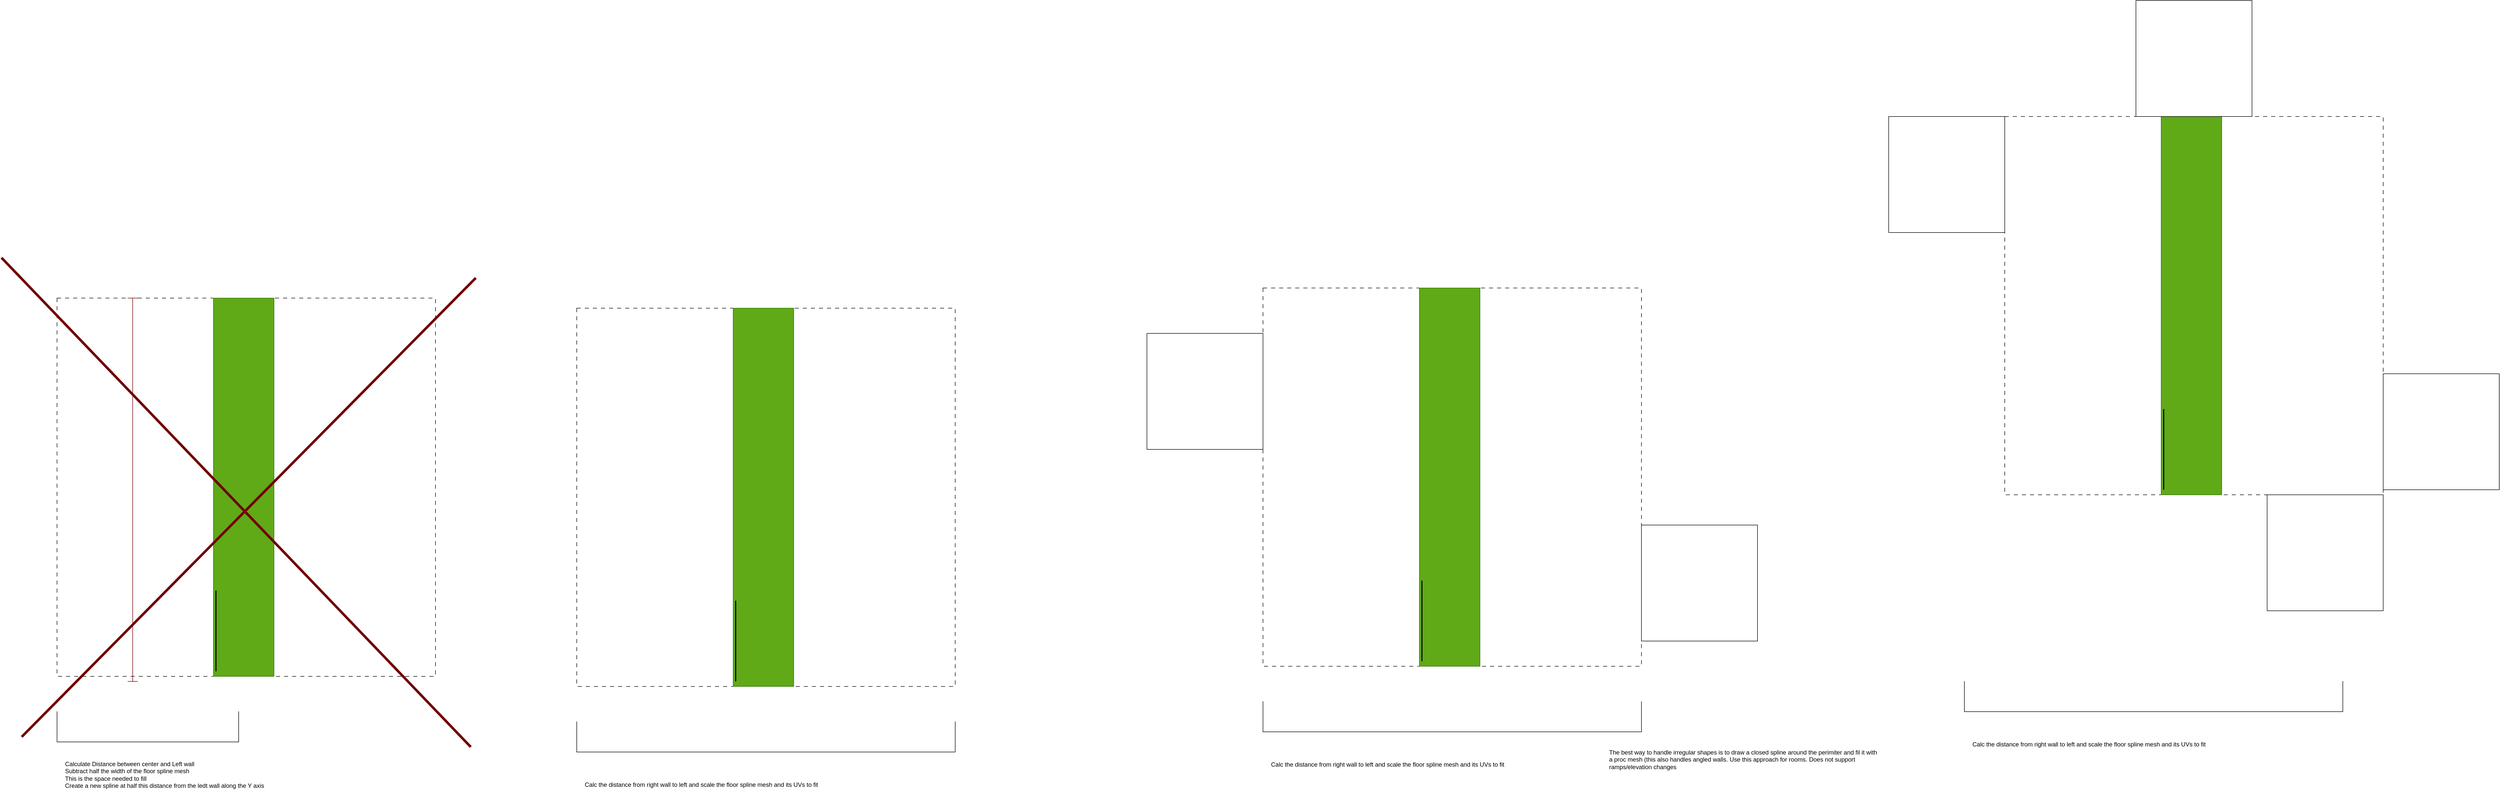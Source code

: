 <mxfile version="26.0.16">
  <diagram name="Page-1" id="r2zHQtDlIGpgURy52Ch-">
    <mxGraphModel dx="1490" dy="1514" grid="1" gridSize="10" guides="1" tooltips="1" connect="1" arrows="1" fold="1" page="1" pageScale="1" pageWidth="850" pageHeight="1100" math="0" shadow="0">
      <root>
        <mxCell id="0" />
        <mxCell id="1" parent="0" />
        <mxCell id="FfKgcZVSmkm0cXNTBG7V-1" value="" style="whiteSpace=wrap;html=1;aspect=fixed;dashed=1;dashPattern=8 8;" vertex="1" parent="1">
          <mxGeometry x="40" y="40" width="750" height="750" as="geometry" />
        </mxCell>
        <mxCell id="FfKgcZVSmkm0cXNTBG7V-4" value="" style="rounded=0;whiteSpace=wrap;html=1;fillColor=#60a917;fontColor=#ffffff;strokeColor=#2D7600;" vertex="1" parent="1">
          <mxGeometry x="350" y="40" width="120" height="750" as="geometry" />
        </mxCell>
        <mxCell id="FfKgcZVSmkm0cXNTBG7V-5" value="" style="shape=partialRectangle;whiteSpace=wrap;html=1;bottom=1;right=1;left=1;top=0;fillColor=none;routingCenterX=-0.5;" vertex="1" parent="1">
          <mxGeometry x="40" y="860" width="360" height="60" as="geometry" />
        </mxCell>
        <mxCell id="FfKgcZVSmkm0cXNTBG7V-7" value="&lt;div&gt;Calculate Distance between center and Left wall&lt;/div&gt;&lt;div&gt;Subtract half the width of the floor spline mesh&lt;/div&gt;&lt;div&gt;This is the space needed to fill&lt;/div&gt;&lt;div&gt;Create a new spline at half this distance from the ledt wall along the Y axis&lt;/div&gt;" style="text;strokeColor=none;fillColor=none;align=left;verticalAlign=middle;spacingLeft=4;spacingRight=4;overflow=hidden;points=[[0,0.5],[1,0.5]];portConstraint=eastwest;rotatable=0;whiteSpace=wrap;html=1;" vertex="1" parent="1">
          <mxGeometry x="50" y="940" width="490" height="90" as="geometry" />
        </mxCell>
        <mxCell id="FfKgcZVSmkm0cXNTBG7V-8" value="" style="line;strokeWidth=2;direction=south;html=1;" vertex="1" parent="1">
          <mxGeometry x="350" y="620" width="10" height="160" as="geometry" />
        </mxCell>
        <mxCell id="FfKgcZVSmkm0cXNTBG7V-9" value="" style="shape=crossbar;whiteSpace=wrap;html=1;rounded=1;direction=south;fillColor=#a20025;fontColor=#ffffff;strokeColor=#6F0000;" vertex="1" parent="1">
          <mxGeometry x="180" y="40" width="20" height="760" as="geometry" />
        </mxCell>
        <mxCell id="FfKgcZVSmkm0cXNTBG7V-10" value="" style="whiteSpace=wrap;html=1;aspect=fixed;dashed=1;dashPattern=8 8;" vertex="1" parent="1">
          <mxGeometry x="1070" y="60" width="750" height="750" as="geometry" />
        </mxCell>
        <mxCell id="FfKgcZVSmkm0cXNTBG7V-11" value="" style="rounded=0;whiteSpace=wrap;html=1;fillColor=#60a917;fontColor=#ffffff;strokeColor=#2D7600;" vertex="1" parent="1">
          <mxGeometry x="1380" y="60" width="120" height="750" as="geometry" />
        </mxCell>
        <mxCell id="FfKgcZVSmkm0cXNTBG7V-12" value="" style="shape=partialRectangle;whiteSpace=wrap;html=1;bottom=1;right=1;left=1;top=0;fillColor=none;routingCenterX=-0.5;" vertex="1" parent="1">
          <mxGeometry x="1070" y="880" width="750" height="60" as="geometry" />
        </mxCell>
        <mxCell id="FfKgcZVSmkm0cXNTBG7V-13" value="Calc the distance from right wall to left and scale the floor spline mesh and its UVs to fit" style="text;strokeColor=none;fillColor=none;align=left;verticalAlign=middle;spacingLeft=4;spacingRight=4;overflow=hidden;points=[[0,0.5],[1,0.5]];portConstraint=eastwest;rotatable=0;whiteSpace=wrap;html=1;" vertex="1" parent="1">
          <mxGeometry x="1080" y="960" width="490" height="90" as="geometry" />
        </mxCell>
        <mxCell id="FfKgcZVSmkm0cXNTBG7V-14" value="" style="line;strokeWidth=2;direction=south;html=1;" vertex="1" parent="1">
          <mxGeometry x="1380" y="640" width="10" height="160" as="geometry" />
        </mxCell>
        <mxCell id="FfKgcZVSmkm0cXNTBG7V-16" value="" style="endArrow=none;html=1;rounded=0;fillColor=#a20025;strokeColor=#6F0000;strokeWidth=5;" edge="1" parent="1">
          <mxGeometry width="50" height="50" relative="1" as="geometry">
            <mxPoint x="860" y="930" as="sourcePoint" />
            <mxPoint x="-70" y="-40" as="targetPoint" />
          </mxGeometry>
        </mxCell>
        <mxCell id="FfKgcZVSmkm0cXNTBG7V-17" value="" style="endArrow=none;html=1;rounded=0;fillColor=#a20025;strokeColor=#6F0000;strokeWidth=5;" edge="1" parent="1">
          <mxGeometry width="50" height="50" relative="1" as="geometry">
            <mxPoint x="870" as="sourcePoint" />
            <mxPoint x="-30" y="910" as="targetPoint" />
          </mxGeometry>
        </mxCell>
        <mxCell id="FfKgcZVSmkm0cXNTBG7V-18" value="" style="whiteSpace=wrap;html=1;aspect=fixed;dashed=1;dashPattern=8 8;" vertex="1" parent="1">
          <mxGeometry x="2430" y="20" width="750" height="750" as="geometry" />
        </mxCell>
        <mxCell id="FfKgcZVSmkm0cXNTBG7V-19" value="" style="rounded=0;whiteSpace=wrap;html=1;fillColor=#60a917;fontColor=#ffffff;strokeColor=#2D7600;" vertex="1" parent="1">
          <mxGeometry x="2740" y="20" width="120" height="750" as="geometry" />
        </mxCell>
        <mxCell id="FfKgcZVSmkm0cXNTBG7V-20" value="" style="shape=partialRectangle;whiteSpace=wrap;html=1;bottom=1;right=1;left=1;top=0;fillColor=none;routingCenterX=-0.5;" vertex="1" parent="1">
          <mxGeometry x="2430" y="840" width="750" height="60" as="geometry" />
        </mxCell>
        <mxCell id="FfKgcZVSmkm0cXNTBG7V-21" value="Calc the distance from right wall to left and scale the floor spline mesh and its UVs to fit" style="text;strokeColor=none;fillColor=none;align=left;verticalAlign=middle;spacingLeft=4;spacingRight=4;overflow=hidden;points=[[0,0.5],[1,0.5]];portConstraint=eastwest;rotatable=0;whiteSpace=wrap;html=1;" vertex="1" parent="1">
          <mxGeometry x="2440" y="920" width="490" height="90" as="geometry" />
        </mxCell>
        <mxCell id="FfKgcZVSmkm0cXNTBG7V-22" value="" style="line;strokeWidth=2;direction=south;html=1;" vertex="1" parent="1">
          <mxGeometry x="2740" y="600" width="10" height="160" as="geometry" />
        </mxCell>
        <mxCell id="FfKgcZVSmkm0cXNTBG7V-23" value="" style="whiteSpace=wrap;html=1;aspect=fixed;" vertex="1" parent="1">
          <mxGeometry x="2200" y="110" width="230" height="230" as="geometry" />
        </mxCell>
        <mxCell id="FfKgcZVSmkm0cXNTBG7V-24" value="" style="whiteSpace=wrap;html=1;aspect=fixed;" vertex="1" parent="1">
          <mxGeometry x="3180" y="490" width="230" height="230" as="geometry" />
        </mxCell>
        <mxCell id="FfKgcZVSmkm0cXNTBG7V-25" value="" style="whiteSpace=wrap;html=1;aspect=fixed;dashed=1;dashPattern=8 8;" vertex="1" parent="1">
          <mxGeometry x="3900" y="-320" width="750" height="750" as="geometry" />
        </mxCell>
        <mxCell id="FfKgcZVSmkm0cXNTBG7V-26" value="" style="rounded=0;whiteSpace=wrap;html=1;fillColor=#60a917;fontColor=#ffffff;strokeColor=#2D7600;" vertex="1" parent="1">
          <mxGeometry x="4210" y="-320" width="120" height="750" as="geometry" />
        </mxCell>
        <mxCell id="FfKgcZVSmkm0cXNTBG7V-27" value="" style="shape=partialRectangle;whiteSpace=wrap;html=1;bottom=1;right=1;left=1;top=0;fillColor=none;routingCenterX=-0.5;" vertex="1" parent="1">
          <mxGeometry x="3820" y="800" width="750" height="60" as="geometry" />
        </mxCell>
        <mxCell id="FfKgcZVSmkm0cXNTBG7V-28" value="Calc the distance from right wall to left and scale the floor spline mesh and its UVs to fit" style="text;strokeColor=none;fillColor=none;align=left;verticalAlign=middle;spacingLeft=4;spacingRight=4;overflow=hidden;points=[[0,0.5],[1,0.5]];portConstraint=eastwest;rotatable=0;whiteSpace=wrap;html=1;" vertex="1" parent="1">
          <mxGeometry x="3830" y="880" width="490" height="90" as="geometry" />
        </mxCell>
        <mxCell id="FfKgcZVSmkm0cXNTBG7V-29" value="" style="line;strokeWidth=2;direction=south;html=1;" vertex="1" parent="1">
          <mxGeometry x="4210" y="260" width="10" height="160" as="geometry" />
        </mxCell>
        <mxCell id="FfKgcZVSmkm0cXNTBG7V-30" value="" style="whiteSpace=wrap;html=1;aspect=fixed;" vertex="1" parent="1">
          <mxGeometry x="3670" y="-320" width="230" height="230" as="geometry" />
        </mxCell>
        <mxCell id="FfKgcZVSmkm0cXNTBG7V-31" value="" style="whiteSpace=wrap;html=1;aspect=fixed;" vertex="1" parent="1">
          <mxGeometry x="4650" y="190" width="230" height="230" as="geometry" />
        </mxCell>
        <mxCell id="FfKgcZVSmkm0cXNTBG7V-32" value="" style="whiteSpace=wrap;html=1;aspect=fixed;" vertex="1" parent="1">
          <mxGeometry x="4160" y="-550" width="230" height="230" as="geometry" />
        </mxCell>
        <mxCell id="FfKgcZVSmkm0cXNTBG7V-33" value="" style="whiteSpace=wrap;html=1;aspect=fixed;" vertex="1" parent="1">
          <mxGeometry x="4420" y="430" width="230" height="230" as="geometry" />
        </mxCell>
        <mxCell id="FfKgcZVSmkm0cXNTBG7V-34" value="The best way to handle irregular shapes is to draw a closed spline around the perimiter and fil it with a proc mesh (this also handles angled walls. Use this approach for rooms. Does not support ramps/elevation changes" style="text;strokeColor=none;fillColor=none;align=left;verticalAlign=middle;spacingLeft=4;spacingRight=4;overflow=hidden;points=[[0,0.5],[1,0.5]];portConstraint=eastwest;rotatable=0;whiteSpace=wrap;html=1;" vertex="1" parent="1">
          <mxGeometry x="3110" y="910" width="550" height="90" as="geometry" />
        </mxCell>
      </root>
    </mxGraphModel>
  </diagram>
</mxfile>
